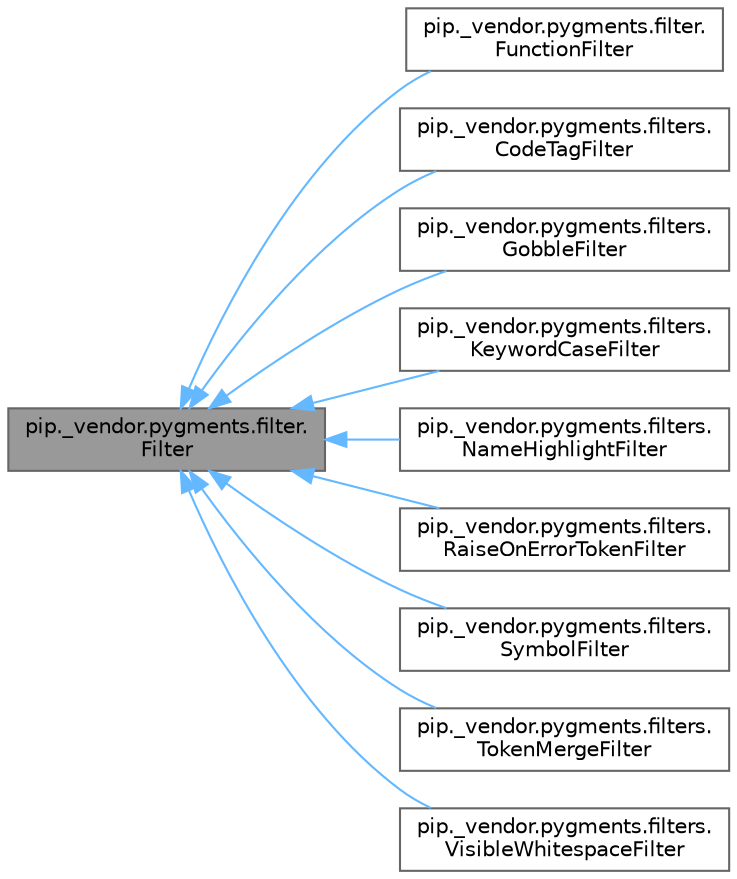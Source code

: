 digraph "pip._vendor.pygments.filter.Filter"
{
 // LATEX_PDF_SIZE
  bgcolor="transparent";
  edge [fontname=Helvetica,fontsize=10,labelfontname=Helvetica,labelfontsize=10];
  node [fontname=Helvetica,fontsize=10,shape=box,height=0.2,width=0.4];
  rankdir="LR";
  Node1 [id="Node000001",label="pip._vendor.pygments.filter.\lFilter",height=0.2,width=0.4,color="gray40", fillcolor="grey60", style="filled", fontcolor="black",tooltip=" "];
  Node1 -> Node2 [id="edge1_Node000001_Node000002",dir="back",color="steelblue1",style="solid",tooltip=" "];
  Node2 [id="Node000002",label="pip._vendor.pygments.filter.\lFunctionFilter",height=0.2,width=0.4,color="gray40", fillcolor="white", style="filled",URL="$d2/d41/classpip_1_1__vendor_1_1pygments_1_1filter_1_1FunctionFilter.html",tooltip=" "];
  Node1 -> Node3 [id="edge2_Node000001_Node000003",dir="back",color="steelblue1",style="solid",tooltip=" "];
  Node3 [id="Node000003",label="pip._vendor.pygments.filters.\lCodeTagFilter",height=0.2,width=0.4,color="gray40", fillcolor="white", style="filled",URL="$d5/dcb/classpip_1_1__vendor_1_1pygments_1_1filters_1_1CodeTagFilter.html",tooltip=" "];
  Node1 -> Node4 [id="edge3_Node000001_Node000004",dir="back",color="steelblue1",style="solid",tooltip=" "];
  Node4 [id="Node000004",label="pip._vendor.pygments.filters.\lGobbleFilter",height=0.2,width=0.4,color="gray40", fillcolor="white", style="filled",URL="$dd/dd7/classpip_1_1__vendor_1_1pygments_1_1filters_1_1GobbleFilter.html",tooltip=" "];
  Node1 -> Node5 [id="edge4_Node000001_Node000005",dir="back",color="steelblue1",style="solid",tooltip=" "];
  Node5 [id="Node000005",label="pip._vendor.pygments.filters.\lKeywordCaseFilter",height=0.2,width=0.4,color="gray40", fillcolor="white", style="filled",URL="$d7/dfc/classpip_1_1__vendor_1_1pygments_1_1filters_1_1KeywordCaseFilter.html",tooltip=" "];
  Node1 -> Node6 [id="edge5_Node000001_Node000006",dir="back",color="steelblue1",style="solid",tooltip=" "];
  Node6 [id="Node000006",label="pip._vendor.pygments.filters.\lNameHighlightFilter",height=0.2,width=0.4,color="gray40", fillcolor="white", style="filled",URL="$df/dc8/classpip_1_1__vendor_1_1pygments_1_1filters_1_1NameHighlightFilter.html",tooltip=" "];
  Node1 -> Node7 [id="edge6_Node000001_Node000007",dir="back",color="steelblue1",style="solid",tooltip=" "];
  Node7 [id="Node000007",label="pip._vendor.pygments.filters.\lRaiseOnErrorTokenFilter",height=0.2,width=0.4,color="gray40", fillcolor="white", style="filled",URL="$df/d81/classpip_1_1__vendor_1_1pygments_1_1filters_1_1RaiseOnErrorTokenFilter.html",tooltip=" "];
  Node1 -> Node8 [id="edge7_Node000001_Node000008",dir="back",color="steelblue1",style="solid",tooltip=" "];
  Node8 [id="Node000008",label="pip._vendor.pygments.filters.\lSymbolFilter",height=0.2,width=0.4,color="gray40", fillcolor="white", style="filled",URL="$d0/df5/classpip_1_1__vendor_1_1pygments_1_1filters_1_1SymbolFilter.html",tooltip=" "];
  Node1 -> Node9 [id="edge8_Node000001_Node000009",dir="back",color="steelblue1",style="solid",tooltip=" "];
  Node9 [id="Node000009",label="pip._vendor.pygments.filters.\lTokenMergeFilter",height=0.2,width=0.4,color="gray40", fillcolor="white", style="filled",URL="$d2/dac/classpip_1_1__vendor_1_1pygments_1_1filters_1_1TokenMergeFilter.html",tooltip=" "];
  Node1 -> Node10 [id="edge9_Node000001_Node000010",dir="back",color="steelblue1",style="solid",tooltip=" "];
  Node10 [id="Node000010",label="pip._vendor.pygments.filters.\lVisibleWhitespaceFilter",height=0.2,width=0.4,color="gray40", fillcolor="white", style="filled",URL="$dc/de7/classpip_1_1__vendor_1_1pygments_1_1filters_1_1VisibleWhitespaceFilter.html",tooltip=" "];
}
